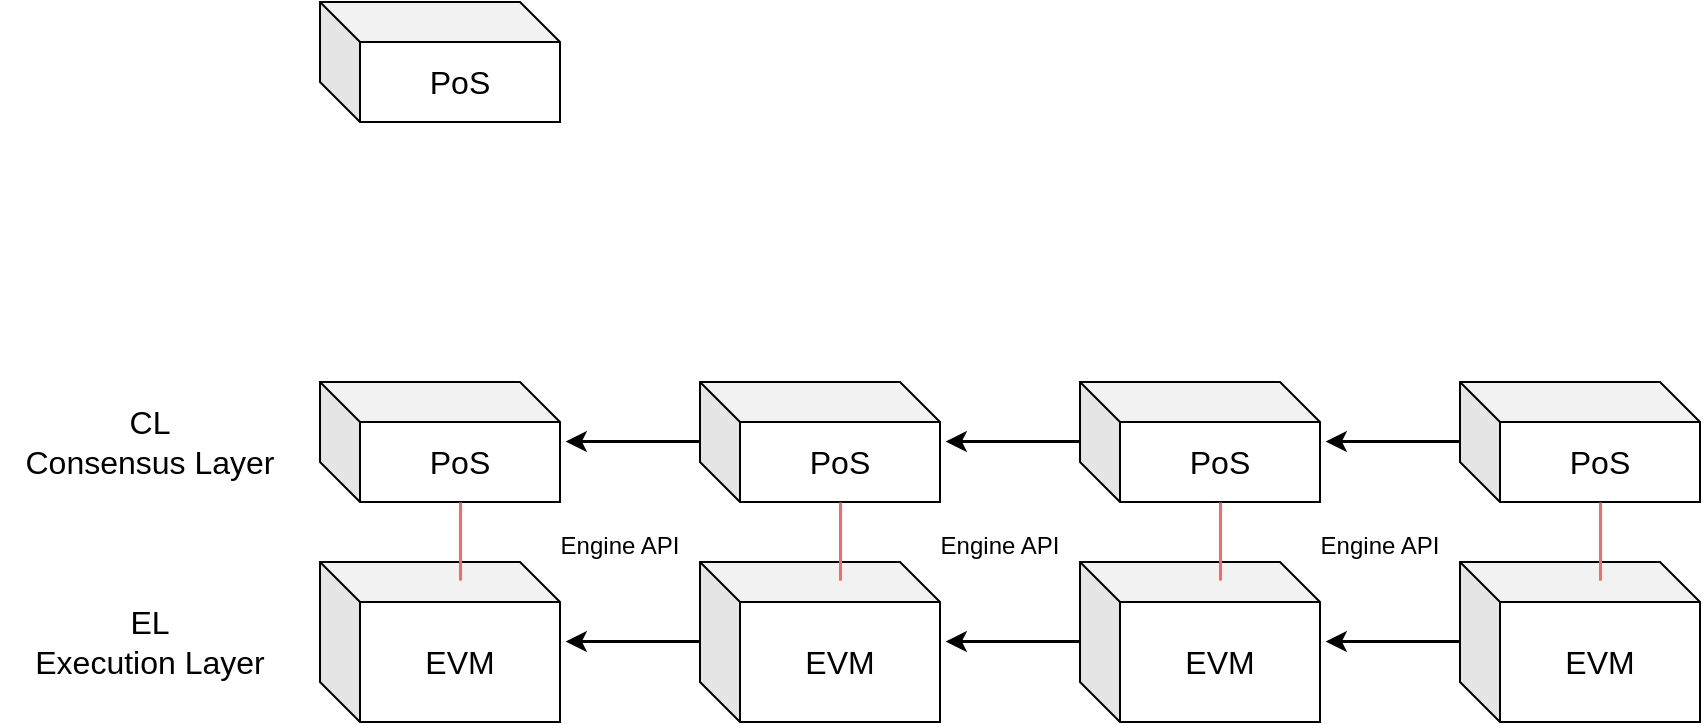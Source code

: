 <mxfile>
    <diagram id="dLsT6jIH5VIg3OpLpuIP" name="Page-1">
        <mxGraphModel dx="1293" dy="1423" grid="1" gridSize="10" guides="1" tooltips="1" connect="1" arrows="1" fold="1" page="1" pageScale="1" pageWidth="850" pageHeight="1100" math="0" shadow="0">
            <root>
                <mxCell id="0"/>
                <mxCell id="1" parent="0"/>
                <mxCell id="DpxDroA3MUpd-SQL_Dhd-1" value="&lt;font style=&quot;font-size: 16px&quot;&gt;EVM&lt;/font&gt;" style="shape=cube;whiteSpace=wrap;html=1;boundedLbl=1;backgroundOutline=1;darkOpacity=0.05;darkOpacity2=0.1;" parent="1" vertex="1">
                    <mxGeometry x="160" y="370" width="120" height="80" as="geometry"/>
                </mxCell>
                <mxCell id="DpxDroA3MUpd-SQL_Dhd-5" value="&lt;span style=&quot;font-size: 16px&quot;&gt;EVM&lt;/span&gt;" style="shape=cube;whiteSpace=wrap;html=1;boundedLbl=1;backgroundOutline=1;darkOpacity=0.05;darkOpacity2=0.1;" parent="1" vertex="1">
                    <mxGeometry x="350" y="370" width="120" height="80" as="geometry"/>
                </mxCell>
                <mxCell id="DpxDroA3MUpd-SQL_Dhd-6" value="&lt;span style=&quot;font-size: 16px&quot;&gt;EVM&lt;/span&gt;" style="shape=cube;whiteSpace=wrap;html=1;boundedLbl=1;backgroundOutline=1;darkOpacity=0.05;darkOpacity2=0.1;" parent="1" vertex="1">
                    <mxGeometry x="540" y="370" width="120" height="80" as="geometry"/>
                </mxCell>
                <mxCell id="DpxDroA3MUpd-SQL_Dhd-7" value="&lt;span style=&quot;font-size: 16px&quot;&gt;EVM&lt;/span&gt;" style="shape=cube;whiteSpace=wrap;html=1;boundedLbl=1;backgroundOutline=1;darkOpacity=0.05;darkOpacity2=0.1;" parent="1" vertex="1">
                    <mxGeometry x="730" y="370" width="120" height="80" as="geometry"/>
                </mxCell>
                <mxCell id="DpxDroA3MUpd-SQL_Dhd-8" value="&lt;font style=&quot;font-size: 16px&quot;&gt;PoS&lt;/font&gt;" style="shape=cube;whiteSpace=wrap;html=1;boundedLbl=1;backgroundOutline=1;darkOpacity=0.05;darkOpacity2=0.1;" parent="1" vertex="1">
                    <mxGeometry x="160" y="280" width="120" height="60" as="geometry"/>
                </mxCell>
                <mxCell id="DpxDroA3MUpd-SQL_Dhd-9" value="&lt;span style=&quot;font-size: 16px&quot;&gt;PoS&lt;/span&gt;" style="shape=cube;whiteSpace=wrap;html=1;boundedLbl=1;backgroundOutline=1;darkOpacity=0.05;darkOpacity2=0.1;" parent="1" vertex="1">
                    <mxGeometry x="350" y="280" width="120" height="60" as="geometry"/>
                </mxCell>
                <mxCell id="DpxDroA3MUpd-SQL_Dhd-10" value="&lt;span style=&quot;font-size: 16px&quot;&gt;PoS&lt;/span&gt;" style="shape=cube;whiteSpace=wrap;html=1;boundedLbl=1;backgroundOutline=1;darkOpacity=0.05;darkOpacity2=0.1;" parent="1" vertex="1">
                    <mxGeometry x="540" y="280" width="120" height="60" as="geometry"/>
                </mxCell>
                <mxCell id="DpxDroA3MUpd-SQL_Dhd-11" value="&lt;span style=&quot;font-size: 16px&quot;&gt;PoS&lt;/span&gt;" style="shape=cube;whiteSpace=wrap;html=1;boundedLbl=1;backgroundOutline=1;darkOpacity=0.05;darkOpacity2=0.1;" parent="1" vertex="1">
                    <mxGeometry x="730" y="280" width="120" height="60" as="geometry"/>
                </mxCell>
                <mxCell id="DpxDroA3MUpd-SQL_Dhd-15" value="" style="endArrow=classic;html=1;rounded=0;strokeWidth=1.5;fontSize=16;exitX=-0.021;exitY=0.525;exitDx=0;exitDy=0;exitPerimeter=0;" parent="1" edge="1">
                    <mxGeometry width="50" height="50" relative="1" as="geometry">
                        <mxPoint x="540" y="409.5" as="sourcePoint"/>
                        <mxPoint x="472.52" y="409.5" as="targetPoint"/>
                    </mxGeometry>
                </mxCell>
                <mxCell id="DpxDroA3MUpd-SQL_Dhd-16" value="" style="endArrow=classic;html=1;rounded=0;strokeWidth=1.5;fontSize=16;exitX=-0.021;exitY=0.525;exitDx=0;exitDy=0;exitPerimeter=0;" parent="1" edge="1">
                    <mxGeometry width="50" height="50" relative="1" as="geometry">
                        <mxPoint x="350" y="409.5" as="sourcePoint"/>
                        <mxPoint x="282.52" y="409.5" as="targetPoint"/>
                    </mxGeometry>
                </mxCell>
                <mxCell id="DpxDroA3MUpd-SQL_Dhd-17" value="" style="endArrow=classic;html=1;rounded=0;strokeWidth=1.5;fontSize=16;exitX=-0.021;exitY=0.525;exitDx=0;exitDy=0;exitPerimeter=0;" parent="1" edge="1">
                    <mxGeometry width="50" height="50" relative="1" as="geometry">
                        <mxPoint x="730" y="409.5" as="sourcePoint"/>
                        <mxPoint x="662.52" y="409.5" as="targetPoint"/>
                    </mxGeometry>
                </mxCell>
                <mxCell id="DpxDroA3MUpd-SQL_Dhd-18" value="" style="endArrow=classic;html=1;rounded=0;strokeWidth=1.5;fontSize=16;exitX=-0.021;exitY=0.525;exitDx=0;exitDy=0;exitPerimeter=0;" parent="1" edge="1">
                    <mxGeometry width="50" height="50" relative="1" as="geometry">
                        <mxPoint x="730" y="309.5" as="sourcePoint"/>
                        <mxPoint x="662.52" y="309.5" as="targetPoint"/>
                    </mxGeometry>
                </mxCell>
                <mxCell id="DpxDroA3MUpd-SQL_Dhd-19" value="" style="endArrow=classic;html=1;rounded=0;strokeWidth=1.5;fontSize=16;exitX=-0.021;exitY=0.525;exitDx=0;exitDy=0;exitPerimeter=0;" parent="1" edge="1">
                    <mxGeometry width="50" height="50" relative="1" as="geometry">
                        <mxPoint x="540" y="309.5" as="sourcePoint"/>
                        <mxPoint x="472.52" y="309.5" as="targetPoint"/>
                    </mxGeometry>
                </mxCell>
                <mxCell id="DpxDroA3MUpd-SQL_Dhd-20" value="" style="endArrow=classic;html=1;rounded=0;strokeWidth=1.5;fontSize=16;exitX=-0.021;exitY=0.525;exitDx=0;exitDy=0;exitPerimeter=0;" parent="1" edge="1">
                    <mxGeometry width="50" height="50" relative="1" as="geometry">
                        <mxPoint x="350" y="309.5" as="sourcePoint"/>
                        <mxPoint x="282.52" y="309.5" as="targetPoint"/>
                    </mxGeometry>
                </mxCell>
                <mxCell id="DpxDroA3MUpd-SQL_Dhd-22" value="" style="endArrow=none;html=1;rounded=0;strokeWidth=1.5;fontSize=16;strokeColor=#FF6666;entryX=0;entryY=0;entryDx=70;entryDy=60;entryPerimeter=0;" parent="1" target="DpxDroA3MUpd-SQL_Dhd-8" edge="1">
                    <mxGeometry width="50" height="50" relative="1" as="geometry">
                        <mxPoint x="230" y="379.04" as="sourcePoint"/>
                        <mxPoint x="230" y="350" as="targetPoint"/>
                    </mxGeometry>
                </mxCell>
                <mxCell id="DpxDroA3MUpd-SQL_Dhd-23" value="" style="endArrow=none;html=1;rounded=0;strokeWidth=1.5;fontSize=16;strokeColor=#FF6666;entryX=0;entryY=0;entryDx=70;entryDy=60;entryPerimeter=0;" parent="1" edge="1">
                    <mxGeometry width="50" height="50" relative="1" as="geometry">
                        <mxPoint x="420" y="379.04" as="sourcePoint"/>
                        <mxPoint x="420" y="340" as="targetPoint"/>
                    </mxGeometry>
                </mxCell>
                <mxCell id="DpxDroA3MUpd-SQL_Dhd-24" value="" style="endArrow=none;html=1;rounded=0;strokeWidth=1.5;fontSize=16;strokeColor=#FF6666;entryX=0;entryY=0;entryDx=70;entryDy=60;entryPerimeter=0;" parent="1" edge="1">
                    <mxGeometry width="50" height="50" relative="1" as="geometry">
                        <mxPoint x="610" y="379.04" as="sourcePoint"/>
                        <mxPoint x="610" y="340" as="targetPoint"/>
                    </mxGeometry>
                </mxCell>
                <mxCell id="DpxDroA3MUpd-SQL_Dhd-25" value="" style="endArrow=none;html=1;rounded=0;strokeWidth=1.5;fontSize=16;strokeColor=#FF6666;entryX=0;entryY=0;entryDx=70;entryDy=60;entryPerimeter=0;" parent="1" edge="1">
                    <mxGeometry width="50" height="50" relative="1" as="geometry">
                        <mxPoint x="800" y="379.04" as="sourcePoint"/>
                        <mxPoint x="800" y="340" as="targetPoint"/>
                    </mxGeometry>
                </mxCell>
                <mxCell id="DpxDroA3MUpd-SQL_Dhd-26" value="&lt;font style=&quot;font-size: 12px;&quot;&gt;Engine API&lt;/font&gt;" style="text;html=1;strokeColor=none;fillColor=none;align=center;verticalAlign=middle;whiteSpace=wrap;rounded=0;fontSize=16;" parent="1" vertex="1">
                    <mxGeometry x="260" y="350" width="100" height="20" as="geometry"/>
                </mxCell>
                <mxCell id="DpxDroA3MUpd-SQL_Dhd-27" value="&lt;font style=&quot;font-size: 12px;&quot;&gt;Engine API&lt;/font&gt;" style="text;html=1;strokeColor=none;fillColor=none;align=center;verticalAlign=middle;whiteSpace=wrap;rounded=0;fontSize=16;" parent="1" vertex="1">
                    <mxGeometry x="450" y="350" width="100" height="20" as="geometry"/>
                </mxCell>
                <mxCell id="DpxDroA3MUpd-SQL_Dhd-28" value="&lt;font style=&quot;font-size: 12px;&quot;&gt;Engine API&lt;/font&gt;" style="text;html=1;strokeColor=none;fillColor=none;align=center;verticalAlign=middle;whiteSpace=wrap;rounded=0;fontSize=16;" parent="1" vertex="1">
                    <mxGeometry x="640" y="350" width="100" height="20" as="geometry"/>
                </mxCell>
                <mxCell id="DpxDroA3MUpd-SQL_Dhd-29" value="&lt;font style=&quot;font-size: 16px;&quot;&gt;CL&lt;br&gt;Consensus Layer&lt;/font&gt;" style="text;html=1;strokeColor=none;fillColor=none;align=center;verticalAlign=middle;whiteSpace=wrap;rounded=0;fontSize=12;" parent="1" vertex="1">
                    <mxGeometry y="295" width="150" height="30" as="geometry"/>
                </mxCell>
                <mxCell id="DpxDroA3MUpd-SQL_Dhd-30" value="&lt;font style=&quot;font-size: 16px;&quot;&gt;EL&lt;br&gt;Execution Layer&lt;/font&gt;" style="text;html=1;strokeColor=none;fillColor=none;align=center;verticalAlign=middle;whiteSpace=wrap;rounded=0;fontSize=12;" parent="1" vertex="1">
                    <mxGeometry y="395" width="150" height="30" as="geometry"/>
                </mxCell>
                <mxCell id="2" value="&lt;font style=&quot;font-size: 16px&quot;&gt;PoS&lt;/font&gt;" style="shape=cube;whiteSpace=wrap;html=1;boundedLbl=1;backgroundOutline=1;darkOpacity=0.05;darkOpacity2=0.1;" vertex="1" parent="1">
                    <mxGeometry x="160" y="90" width="120" height="60" as="geometry"/>
                </mxCell>
            </root>
        </mxGraphModel>
    </diagram>
</mxfile>